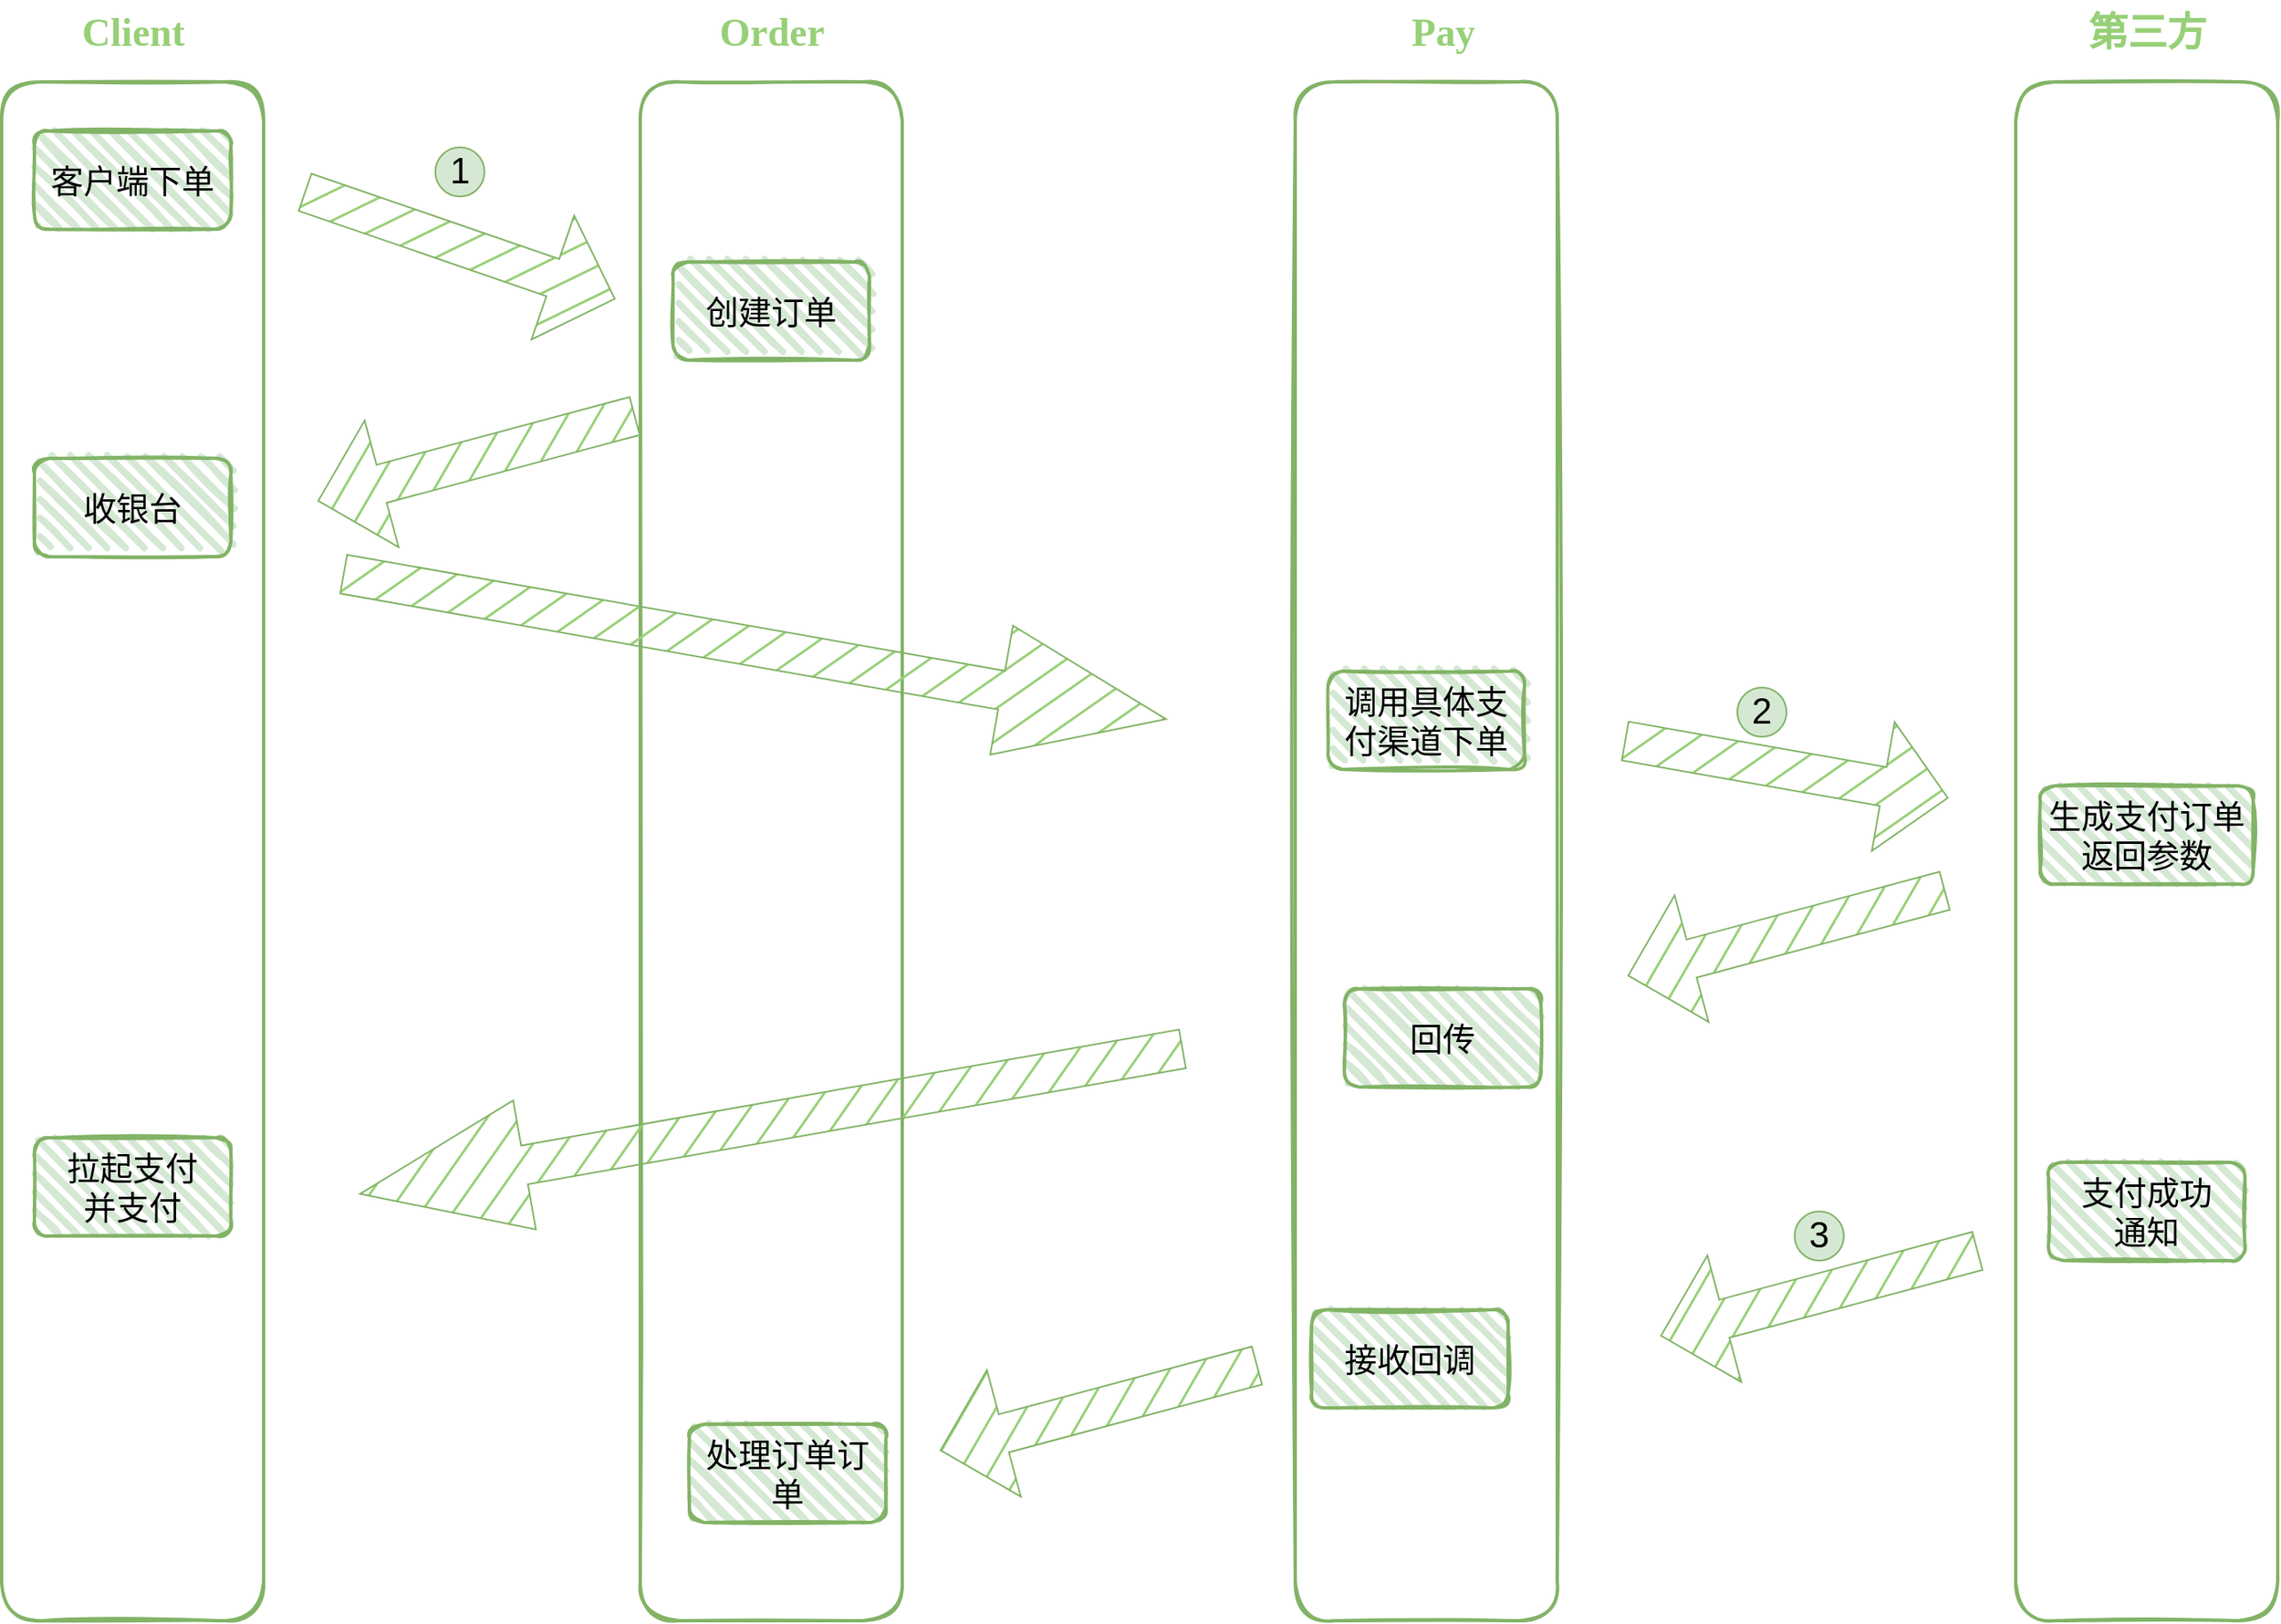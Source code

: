 <mxfile version="24.0.8" type="github">
  <diagram name="第 1 页" id="Ej9Gm8lNlNLNFpxiJMbs">
    <mxGraphModel dx="2765" dy="2664" grid="1" gridSize="10" guides="1" tooltips="1" connect="1" arrows="1" fold="1" page="1" pageScale="1" pageWidth="827" pageHeight="1169" math="0" shadow="0">
      <root>
        <mxCell id="0" />
        <mxCell id="1" parent="0" />
        <mxCell id="6dIuSW-9CPALPskmh2Ld-1" value="" style="rounded=1;whiteSpace=wrap;html=1;strokeWidth=2;fillWeight=4;hachureGap=8;hachureAngle=45;fillColor=none;sketch=1;strokeColor=#82b366;" vertex="1" parent="1">
          <mxGeometry x="230" y="30" width="160" height="940" as="geometry" />
        </mxCell>
        <mxCell id="6dIuSW-9CPALPskmh2Ld-2" value="&lt;font color=&quot;#97d077&quot;&gt;Client&lt;/font&gt;" style="text;strokeColor=none;fillColor=none;html=1;fontSize=24;fontStyle=1;verticalAlign=middle;align=center;fontFamily=Comic Sans MS;" vertex="1" parent="1">
          <mxGeometry x="260" y="-20" width="100" height="40" as="geometry" />
        </mxCell>
        <mxCell id="6dIuSW-9CPALPskmh2Ld-3" value="&lt;font face=&quot;Verdana&quot; style=&quot;font-size: 20px;&quot;&gt;客户端下单&lt;/font&gt;" style="rounded=1;whiteSpace=wrap;html=1;strokeWidth=2;fillWeight=4;hachureGap=8;hachureAngle=45;fillColor=#d5e8d4;sketch=1;strokeColor=#82b366;" vertex="1" parent="1">
          <mxGeometry x="250" y="60" width="120" height="60" as="geometry" />
        </mxCell>
        <mxCell id="6dIuSW-9CPALPskmh2Ld-4" value="" style="rounded=1;whiteSpace=wrap;html=1;strokeWidth=2;fillWeight=4;hachureGap=8;hachureAngle=45;fillColor=none;sketch=1;strokeColor=#82b366;" vertex="1" parent="1">
          <mxGeometry x="620" y="30" width="160" height="940" as="geometry" />
        </mxCell>
        <mxCell id="6dIuSW-9CPALPskmh2Ld-5" value="&lt;font color=&quot;#97d077&quot;&gt;Order&lt;/font&gt;" style="text;strokeColor=none;fillColor=none;html=1;fontSize=24;fontStyle=1;verticalAlign=middle;align=center;fontFamily=Comic Sans MS;" vertex="1" parent="1">
          <mxGeometry x="650" y="-20" width="100" height="40" as="geometry" />
        </mxCell>
        <mxCell id="6dIuSW-9CPALPskmh2Ld-6" value="" style="rounded=1;whiteSpace=wrap;html=1;strokeWidth=2;fillWeight=4;hachureGap=8;hachureAngle=45;fillColor=none;sketch=1;strokeColor=#82b366;" vertex="1" parent="1">
          <mxGeometry x="1020" y="30" width="160" height="940" as="geometry" />
        </mxCell>
        <mxCell id="6dIuSW-9CPALPskmh2Ld-7" value="&lt;font color=&quot;#97d077&quot;&gt;Pay&lt;/font&gt;" style="text;strokeColor=none;fillColor=none;html=1;fontSize=24;fontStyle=1;verticalAlign=middle;align=center;fontFamily=Comic Sans MS;" vertex="1" parent="1">
          <mxGeometry x="1060" y="-20" width="100" height="40" as="geometry" />
        </mxCell>
        <mxCell id="6dIuSW-9CPALPskmh2Ld-8" value="" style="rounded=1;whiteSpace=wrap;html=1;strokeWidth=2;fillWeight=4;hachureGap=8;hachureAngle=45;fillColor=none;sketch=1;strokeColor=#82b366;" vertex="1" parent="1">
          <mxGeometry x="1460" y="30" width="160" height="940" as="geometry" />
        </mxCell>
        <mxCell id="6dIuSW-9CPALPskmh2Ld-9" value="&lt;font color=&quot;#97d077&quot;&gt;第三方&lt;/font&gt;" style="text;strokeColor=none;fillColor=none;html=1;fontSize=24;fontStyle=1;verticalAlign=middle;align=center;fontFamily=Comic Sans MS;" vertex="1" parent="1">
          <mxGeometry x="1490" y="-20" width="100" height="40" as="geometry" />
        </mxCell>
        <mxCell id="6dIuSW-9CPALPskmh2Ld-10" value="&lt;font face=&quot;Verdana&quot; style=&quot;font-size: 20px;&quot;&gt;创建订单&lt;/font&gt;" style="rounded=1;whiteSpace=wrap;html=1;strokeWidth=2;fillWeight=4;hachureGap=8;hachureAngle=45;fillColor=#d5e8d4;sketch=1;strokeColor=#82b366;" vertex="1" parent="1">
          <mxGeometry x="640" y="140" width="120" height="60" as="geometry" />
        </mxCell>
        <mxCell id="6dIuSW-9CPALPskmh2Ld-11" value="&lt;font face=&quot;Verdana&quot; style=&quot;font-size: 20px;&quot;&gt;收银台&lt;/font&gt;" style="rounded=1;whiteSpace=wrap;html=1;strokeWidth=2;fillWeight=4;hachureGap=8;hachureAngle=45;fillColor=#d5e8d4;sketch=1;strokeColor=#82b366;" vertex="1" parent="1">
          <mxGeometry x="250" y="260" width="120" height="60" as="geometry" />
        </mxCell>
        <mxCell id="6dIuSW-9CPALPskmh2Ld-12" value="&lt;font face=&quot;Verdana&quot;&gt;&lt;span style=&quot;font-size: 20px;&quot;&gt;调用具体支付渠道下单&lt;/span&gt;&lt;/font&gt;" style="rounded=1;whiteSpace=wrap;html=1;strokeWidth=2;fillWeight=4;hachureGap=8;hachureAngle=45;fillColor=#d5e8d4;sketch=1;strokeColor=#82b366;" vertex="1" parent="1">
          <mxGeometry x="1040" y="390" width="120" height="60" as="geometry" />
        </mxCell>
        <mxCell id="6dIuSW-9CPALPskmh2Ld-13" value="&lt;font face=&quot;Verdana&quot;&gt;&lt;span style=&quot;font-size: 20px;&quot;&gt;生成支付订单&lt;br&gt;返回参数&lt;/span&gt;&lt;/font&gt;" style="rounded=1;whiteSpace=wrap;html=1;strokeWidth=2;fillWeight=4;hachureGap=8;hachureAngle=45;fillColor=#d5e8d4;sketch=1;strokeColor=#82b366;" vertex="1" parent="1">
          <mxGeometry x="1475" y="460" width="130" height="60" as="geometry" />
        </mxCell>
        <mxCell id="6dIuSW-9CPALPskmh2Ld-14" value="&lt;font face=&quot;Verdana&quot;&gt;&lt;span style=&quot;font-size: 20px;&quot;&gt;回传&lt;/span&gt;&lt;/font&gt;" style="rounded=1;whiteSpace=wrap;html=1;strokeWidth=2;fillWeight=4;hachureGap=8;hachureAngle=45;fillColor=#d5e8d4;sketch=1;strokeColor=#82b366;" vertex="1" parent="1">
          <mxGeometry x="1050" y="584" width="120" height="60" as="geometry" />
        </mxCell>
        <mxCell id="6dIuSW-9CPALPskmh2Ld-15" value="&lt;font face=&quot;Verdana&quot;&gt;&lt;span style=&quot;font-size: 20px;&quot;&gt;拉起支付&lt;br&gt;并支付&lt;/span&gt;&lt;/font&gt;" style="rounded=1;whiteSpace=wrap;html=1;strokeWidth=2;fillWeight=4;hachureGap=8;hachureAngle=45;fillColor=#d5e8d4;sketch=1;strokeColor=#82b366;" vertex="1" parent="1">
          <mxGeometry x="250" y="675" width="120" height="60" as="geometry" />
        </mxCell>
        <mxCell id="6dIuSW-9CPALPskmh2Ld-16" value="&lt;font face=&quot;Verdana&quot;&gt;&lt;span style=&quot;font-size: 20px;&quot;&gt;支付成功&lt;br&gt;通知&lt;/span&gt;&lt;/font&gt;" style="rounded=1;whiteSpace=wrap;html=1;strokeWidth=2;fillWeight=4;hachureGap=8;hachureAngle=45;fillColor=#d5e8d4;sketch=1;strokeColor=#82b366;" vertex="1" parent="1">
          <mxGeometry x="1480" y="690" width="120" height="60" as="geometry" />
        </mxCell>
        <mxCell id="6dIuSW-9CPALPskmh2Ld-17" value="&lt;font face=&quot;Verdana&quot;&gt;&lt;span style=&quot;font-size: 20px;&quot;&gt;接收回调&lt;/span&gt;&lt;/font&gt;" style="rounded=1;whiteSpace=wrap;html=1;strokeWidth=2;fillWeight=4;hachureGap=8;hachureAngle=45;fillColor=#d5e8d4;sketch=1;strokeColor=#82b366;" vertex="1" parent="1">
          <mxGeometry x="1030" y="780" width="120" height="60" as="geometry" />
        </mxCell>
        <mxCell id="6dIuSW-9CPALPskmh2Ld-18" value="&lt;font face=&quot;Verdana&quot; style=&quot;font-size: 20px;&quot;&gt;处理订单订单&lt;/font&gt;" style="rounded=1;whiteSpace=wrap;html=1;strokeWidth=2;fillWeight=4;hachureGap=8;hachureAngle=45;fillColor=#d5e8d4;sketch=1;strokeColor=#82b366;" vertex="1" parent="1">
          <mxGeometry x="650" y="850" width="120" height="60" as="geometry" />
        </mxCell>
        <mxCell id="6dIuSW-9CPALPskmh2Ld-19" value="" style="shape=singleArrow;direction=north;whiteSpace=wrap;html=1;fillColor=#97D077;strokeColor=#82b366;fillStyle=hatch;gradientColor=none;rotation=109;" vertex="1" parent="1">
          <mxGeometry x="469.88" y="30" width="80" height="200" as="geometry" />
        </mxCell>
        <mxCell id="6dIuSW-9CPALPskmh2Ld-20" value="" style="shape=singleArrow;direction=north;whiteSpace=wrap;html=1;fillColor=#97D077;strokeColor=#82b366;fillStyle=hatch;gradientColor=none;rotation=100;" vertex="1" parent="1">
          <mxGeometry x="1280" y="350" width="80" height="200" as="geometry" />
        </mxCell>
        <mxCell id="6dIuSW-9CPALPskmh2Ld-21" value="" style="shape=singleArrow;direction=north;whiteSpace=wrap;html=1;fillColor=#97D077;strokeColor=#82b366;fillStyle=hatch;gradientColor=none;rotation=100;" vertex="1" parent="1">
          <mxGeometry x="650" y="120" width="80" height="510" as="geometry" />
        </mxCell>
        <mxCell id="6dIuSW-9CPALPskmh2Ld-22" value="" style="shape=singleArrow;direction=north;whiteSpace=wrap;html=1;fillColor=#97D077;strokeColor=#82b366;fillStyle=hatch;gradientColor=none;rotation=-105;" vertex="1" parent="1">
          <mxGeometry x="480" y="160" width="80" height="200" as="geometry" />
        </mxCell>
        <mxCell id="6dIuSW-9CPALPskmh2Ld-23" value="" style="shape=singleArrow;direction=north;whiteSpace=wrap;html=1;fillColor=#97D077;strokeColor=#82b366;fillStyle=hatch;gradientColor=none;rotation=-105;" vertex="1" parent="1">
          <mxGeometry x="1280" y="450" width="80" height="200" as="geometry" />
        </mxCell>
        <mxCell id="6dIuSW-9CPALPskmh2Ld-24" value="" style="shape=singleArrow;direction=north;whiteSpace=wrap;html=1;fillColor=#97D077;strokeColor=#82b366;fillStyle=hatch;gradientColor=none;rotation=-100;" vertex="1" parent="1">
          <mxGeometry x="660" y="410" width="80" height="510" as="geometry" />
        </mxCell>
        <mxCell id="6dIuSW-9CPALPskmh2Ld-26" value="" style="shape=singleArrow;direction=north;whiteSpace=wrap;html=1;fillColor=#97D077;strokeColor=#82b366;fillStyle=hatch;gradientColor=none;rotation=-105;" vertex="1" parent="1">
          <mxGeometry x="860" y="740" width="80" height="200" as="geometry" />
        </mxCell>
        <mxCell id="6dIuSW-9CPALPskmh2Ld-27" value="" style="shape=singleArrow;direction=north;whiteSpace=wrap;html=1;fillColor=#97D077;strokeColor=#82b366;fillStyle=hatch;gradientColor=none;rotation=-105;" vertex="1" parent="1">
          <mxGeometry x="1300" y="670" width="80" height="200" as="geometry" />
        </mxCell>
        <mxCell id="6dIuSW-9CPALPskmh2Ld-28" value="&lt;font style=&quot;font-size: 22px;&quot;&gt;1&lt;/font&gt;" style="ellipse;whiteSpace=wrap;html=1;aspect=fixed;fillColor=#d5e8d4;strokeColor=#82b366;" vertex="1" parent="1">
          <mxGeometry x="494.88" y="70" width="30" height="30" as="geometry" />
        </mxCell>
        <mxCell id="6dIuSW-9CPALPskmh2Ld-29" value="&lt;font style=&quot;font-size: 22px;&quot;&gt;2&lt;/font&gt;" style="ellipse;whiteSpace=wrap;html=1;aspect=fixed;fillColor=#d5e8d4;strokeColor=#82b366;" vertex="1" parent="1">
          <mxGeometry x="1290" y="400" width="30" height="30" as="geometry" />
        </mxCell>
        <mxCell id="6dIuSW-9CPALPskmh2Ld-30" value="&lt;font style=&quot;font-size: 22px;&quot;&gt;3&lt;/font&gt;" style="ellipse;whiteSpace=wrap;html=1;aspect=fixed;fillColor=#d5e8d4;strokeColor=#82b366;" vertex="1" parent="1">
          <mxGeometry x="1325" y="720" width="30" height="30" as="geometry" />
        </mxCell>
      </root>
    </mxGraphModel>
  </diagram>
</mxfile>
